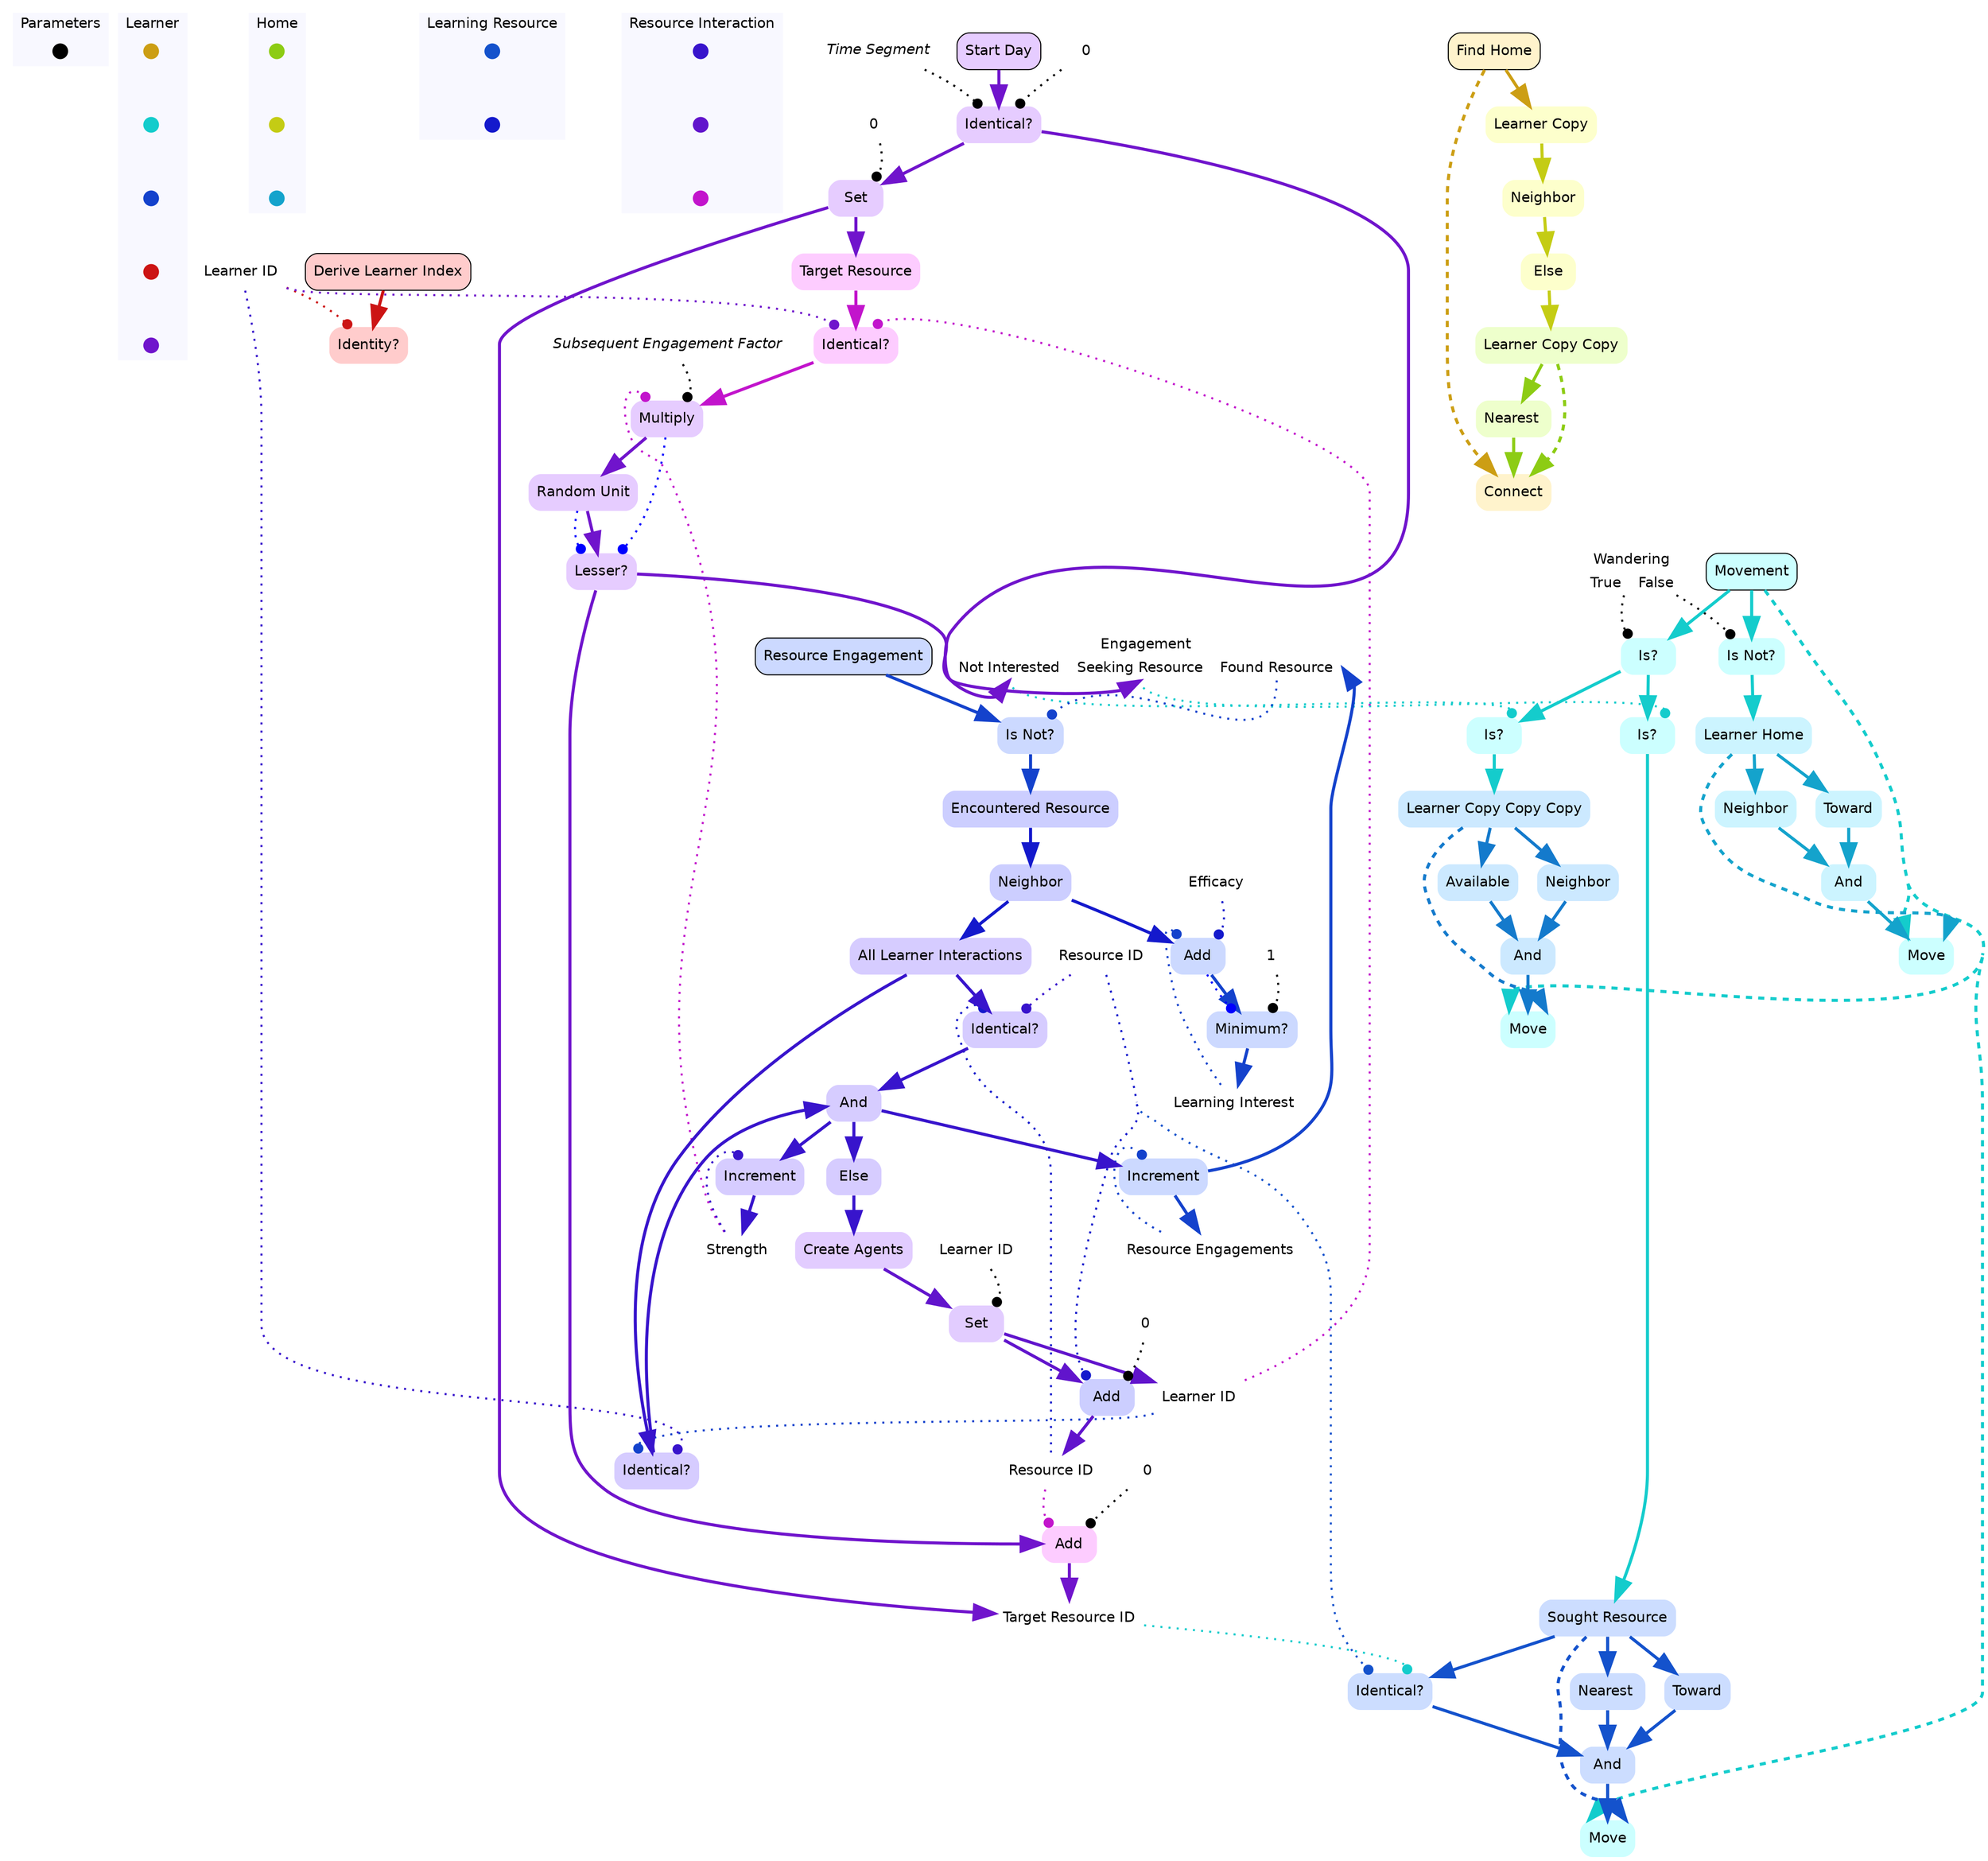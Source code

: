 digraph learner {
	concentrate=true;
	
	subgraph clustercontextKey {
		fontname=Helvetica;
		label="Parameters";
		style="filled";
		fillcolor=ghostwhite;
		color=white;
		labeljust=l;
		contextOverview [style=filled,shape=point,fixedsize=true,width=.2,height=.2,fontcolor=white,color="black",label=""];
	}
	subgraph clusterlearnerKey {
		fontname=Helvetica;
		nodesep=0.1;
		style="filled";
		fillcolor=ghostwhite;
		label="Learner";
		color=white;
		labeljust=l;
		findHomeOverview [fontname=Helvetica,style=filled,shape=point,fixedsize=true,width=.2,height=.2,fontcolor=white,color="0.125, 0.9 , 0.8",label="",URL="learner__Overview.svg"];
		movementOverview [fontname=Helvetica,style=filled,shape=point,fixedsize=true,width=.2,height=.2,fontcolor=white,color="0.5, 0.9 , 0.8",label="",URL="learner__Overview.svg"];
		resourceEngagementOverview [fontname=Helvetica,style=filled,shape=point,fixedsize=true,width=.2,height=.2,fontcolor=white,color="0.625, 0.9 , 0.8",label="",URL="learner__Overview.svg"];
		deriveLearnerIndexOverview [fontname=Helvetica,style=filled,shape=point,fixedsize=true,width=.2,height=.2,fontcolor=white,color="0.0, 0.9 , 0.8",label="",URL="learner__Overview.svg"];
		startDayOverview [fontname=Helvetica,style=filled,shape=point,fixedsize=true,width=.2,height=.2,fontcolor=white,color="0.75, 0.9 , 0.8",label="",URL="learner__Overview.svg"];
findHomeOverview -> movementOverview -> resourceEngagementOverview -> deriveLearnerIndexOverview -> startDayOverview [style=invis];
	}
	subgraph clusterhomeKey {
		fontname=Helvetica;
		nodesep=0.1;
		style="filled";
		fillcolor=ghostwhite;
		label="Home";
		color=white;
		labeljust=l;
		learnerCopyCopyOverview [fontname=Helvetica,style=filled,shape=point,fixedsize=true,width=.2,height=.2,fontcolor=white,color="0.224, 0.9 , 0.8",label="",URL="home__Overview.svg"];
		learnerCopyOverview [fontname=Helvetica,style=filled,shape=point,fixedsize=true,width=.2,height=.2,fontcolor=white,color="0.174, 0.9 , 0.8",label="",URL="home__Overview.svg"];
		learnerHomeOverview [fontname=Helvetica,style=filled,shape=point,fixedsize=true,width=.2,height=.2,fontcolor=white,color="0.537, 0.9 , 0.8",label="",URL="home__Overview.svg"];
learnerCopyCopyOverview -> learnerCopyOverview -> learnerHomeOverview [style=invis];
	}
	subgraph clusterlearningResourceKey {
		fontname=Helvetica;
		nodesep=0.1;
		style="filled";
		fillcolor=ghostwhite;
		label="Learning Resource";
		color=white;
		labeljust=l;
		soughtResourceOverview [fontname=Helvetica,style=filled,shape=point,fixedsize=true,width=.2,height=.2,fontcolor=white,color="0.611, 0.9 , 0.8",label="",URL="learningResource__Overview.svg"];
		encounteredResourceOverview [fontname=Helvetica,style=filled,shape=point,fixedsize=true,width=.2,height=.2,fontcolor=white,color="0.662, 0.9 , 0.8",label="",URL="learningResource__Overview.svg"];
soughtResourceOverview -> encounteredResourceOverview [style=invis];
	}
	subgraph clusterresourceInteractionKey {
		fontname=Helvetica;
		nodesep=0.1;
		style="filled";
		fillcolor=ghostwhite;
		label="Resource Interaction";
		color=white;
		labeljust=l;
		allLearnerInteractionsOverview [fontname=Helvetica,style=filled,shape=point,fixedsize=true,width=.2,height=.2,fontcolor=white,color="0.699, 0.9 , 0.8",label="",URL="resourceInteraction__Overview.svg"];
		createAgentsOverview [fontname=Helvetica,style=filled,shape=point,fixedsize=true,width=.2,height=.2,fontcolor=white,color="0.736, 0.9 , 0.8",label="",URL="resourceInteraction__Overview.svg"];
		targetResourceOverview [fontname=Helvetica,style=filled,shape=point,fixedsize=true,width=.2,height=.2,fontcolor=white,color="0.824, 0.9 , 0.8",label="",URL="resourceInteraction__Overview.svg"];
allLearnerInteractionsOverview -> createAgentsOverview -> targetResourceOverview [style=invis];
	}
		learnerlearnerID [shape=none,fontsize=14,style="filled",fontname=Helvetica,color=none,fillcolor=white,label="Learner ID"];

//subgraph clusterderiveLearnerIndex {
	//style=filled;
	//color=white;
	//fillcolor="0.0, 0.0, 0.98";
		deriveLearnerIndex [shape=box,style="rounded,filled",fontname=Helvetica,color=black,fillcolor="0.0, 0.2, 1.0",label="Derive Learner Index",URL="learner_deriveLearnerIndex.svg"];
	deriveLearnerIndex ->  identityLearnerID [color="0.0, 0.9 , 0.8",penwidth=3.0,arrowsize=2.0];
		identityLearnerID [shape=none,style="rounded,filled",fontname=Helvetica,color="0.0, 0.2, 1.0",label="Identity?"];
//}
		learnerlearnerID -> identityLearnerID:nw [style=dotted,arrowhead=dot,color="0.0, 0.9 , 0.8",penwidth=2.0];

//subgraph clusterfindHome {
	//style=filled;
	//color=white;
	//fillcolor="0.0, 0.0, 0.98";
		findHome [shape=box,style="rounded,filled",fontname=Helvetica,color=black,fillcolor="0.125, 0.2, 1.0",label="Find Home",URL="learner_findHome.svg"];
	findHome ->  learnerCopy [color="0.125, 0.9 , 0.8",penwidth=3.0,arrowsize=2.0];
		learnerCopyCopy [shape=none,style="rounded,filled",fontname=Helvetica,color=gray,fillcolor="0.224, 0.2, 1.0",label="Learner Copy Copy"];
	learnerCopyCopy ->  nearestQuery [color="0.224, 0.9 , 0.8",penwidth=3.0,arrowsize=2.0];
		not__Or_NeighborQuery_ [shape=none,style="rounded,filled",fontname=Helvetica,color="0.174, 0.2, 1.0",label="Else"];
	not__Or_NeighborQuery_ ->  learnerCopyCopy [color="0.174, 0.9 , 0.8",penwidth=3.0,arrowsize=2.0];
		connectLearner [shape=none,style="rounded,filled",fontname=Helvetica,color="0.125, 0.2, 1.0",label="Connect"];
	findHome ->  connectLearner:nw [style=dashed,color="0.125, 0.9 , 0.8",penwidth=3.0,arrowsize=2.0];
	learnerCopyCopy -> connectLearner:ne [style=dashed,color="0.224, 0.9 , 0.8",penwidth=3.0,arrowsize=2.0];
		neighborQuery [shape=none,style="rounded,filled",fontname=Helvetica,color="0.174, 0.2, 1.0",label="Neighbor"];
	neighborQuery ->  not__Or_NeighborQuery_ [color="0.174, 0.9 , 0.8",penwidth=3.0,arrowsize=2.0];
		learnerCopy [shape=none,style="rounded,filled",fontname=Helvetica,color=gray,fillcolor="0.174, 0.2, 1.0",label="Learner Copy"];
	learnerCopy ->  neighborQuery [color="0.174, 0.9 , 0.8",penwidth=3.0,arrowsize=2.0];
		nearestQuery [shape=none,style="rounded,filled",fontname=Helvetica,color="0.224, 0.2, 1.0",label="Nearest "];
	nearestQuery ->  connectLearner [color="0.224, 0.9 , 0.8",penwidth=3.0,arrowsize=2.0];
//}
		learnerengagementRecord [shape=record,fontname=Helvetica,style=filled,color=none,fillcolor=white,label="{<learnerengagement> Engagement | {<learnerengagementnotInterested> Not Interested|<learnerengagementseekingResource> Seeking Resource|<learnerengagementfoundResource> Found Resource}}"];
		simpleResourcessubsequentEngagementFactor [shape=none,fontsize=14,style="filled",fontname=Helvetica,color=none,fillcolor=white,label=<<i>Subsequent Engagement Factor </i>>];
		resourceInteractionstrength [shape=none,fontsize=14,style="filled",fontname=Helvetica,color=none,fillcolor=white,label="Strength"];
		resourceInteractionresourceID [shape=none,fontsize=14,style="filled",fontname=Helvetica,color=none,fillcolor=white,label="Resource ID"];
		learnertargetResourceID [shape=none,fontsize=14,style="filled",fontname=Helvetica,color=none,fillcolor=white,label="Target Resource ID"];
		simpleResourcestimeSegment [shape=none,fontsize=14,style="filled",fontname=Helvetica,color=none,fillcolor=white,label=<<i>Time Segment</i>>];
		learnerengagementRecord [shape=record,fontname=Helvetica,style=filled,color=none,fillcolor=white,label="{<learnerengagement> Engagement | {<learnerengagementnotInterested> Not Interested|<learnerengagementseekingResource> Seeking Resource|<learnerengagementfoundResource> Found Resource}}"];
		resourceInteractionlearnerID [shape=none,fontsize=14,style="filled",fontname=Helvetica,color=none,fillcolor=white,label="Learner ID"];
		learnerlearnerID [shape=none,fontsize=14,style="filled",fontname=Helvetica,color=none,fillcolor=white,label="Learner ID"];

//subgraph clusterstartDay {
	//style=filled;
	//color=white;
	//fillcolor="0.0, 0.0, 0.98";
		startDay [shape=box,style="rounded,filled",fontname=Helvetica,color=black,fillcolor="0.75, 0.2, 1.0",label="Start Day",URL="learner_startDay.svg"];
	startDay ->  timeSegmentIdenticalZeroQuery [color="0.75, 0.9 , 0.8",penwidth=3.0,arrowsize=2.0];
		strengthMultiplySubsequentEngagementFactor [shape=none,style="rounded,filled",fontname=Helvetica,color="0.75, 0.2, 1.0",label="Multiply"];
	strengthMultiplySubsequentEngagementFactor ->  randomUnit [color="0.75, 0.9 , 0.8",penwidth=3.0,arrowsize=2.0];
		randomUnitLesserStrengthMultiplySubsequentEngagementFactorQuery [shape=none,style="rounded,filled",fontname=Helvetica,color="0.75, 0.2, 1.0",label="Lesser?"];
	randomUnitLesserStrengthMultiplySubsequentEngagementFactorQuery ->  resourceIDAddZeroCopy [color="0.75, 0.9 , 0.8",penwidth=3.0,arrowsize=2.0];
			randomUnitLesserStrengthMultiplySubsequentEngagementFactorQuery ->  learnerengagementRecord:learnerengagementseekingResource [color="0.75, 0.9 , 0.8",penwidth=3.0,arrowsize=2.0];
		resourceIDAddZeroCopy [shape=none,style="rounded,filled",fontname=Helvetica,color="0.824, 0.2, 1.0",label="Add"];
			resourceIDAddZeroCopy ->  learnertargetResourceID [color="0.75, 0.9 , 0.8",penwidth=3.0,arrowsize=2.0];

		setTargetResourceIDToZero [shape=none,style="rounded,filled",fontname=Helvetica,color="0.75, 0.2, 1.0",label="Set"];
	setTargetResourceIDToZero ->  targetResource [color="0.75, 0.9 , 0.8",penwidth=3.0,arrowsize=2.0];
		timeSegmentIdenticalZeroQuery [shape=none,style="rounded,filled",fontname=Helvetica,color="0.75, 0.2, 1.0",label="Identical?"];
		timeSegmentIdenticalZeroQuery ->  setTargetResourceIDToZero [color="0.75, 0.9 , 0.8",penwidth=3.0,arrowsize=2.0];
	setTargetResourceIDToZero ->  learnertargetResourceID [color="0.75, 0.9 , 0.8",penwidth=3.0,arrowsize=2.0];
			timeSegmentIdenticalZeroQuery ->  learnerengagementRecord:learnerengagementnotInterested [color="0.75, 0.9 , 0.8",penwidth=3.0,arrowsize=2.0];
		randomUnit [shape=none,style="rounded,filled",fontname=Helvetica,color="0.75, 0.2, 1.0",label="Random Unit"];
	randomUnit ->  randomUnitLesserStrengthMultiplySubsequentEngagementFactorQuery [color="0.75, 0.9 , 0.8",penwidth=3.0,arrowsize=2.0];
		learnerIDIdenticalLearnerIDQueryCopy [shape=none,style="rounded,filled",fontname=Helvetica,color="0.824, 0.2, 1.0",label="Identical?"];
	learnerIDIdenticalLearnerIDQueryCopy ->  strengthMultiplySubsequentEngagementFactor [color="0.824, 0.9 , 0.8",penwidth=3.0,arrowsize=2.0];
		targetResource [shape=none,style="rounded,filled",fontname=Helvetica,color=gray,fillcolor="0.824, 0.2, 1.0",label="Target Resource"];
	targetResource ->  learnerIDIdenticalLearnerIDQueryCopy [color="0.824, 0.9 , 0.8",penwidth=3.0,arrowsize=2.0];
//}
		resourceInteractionstrength -> strengthMultiplySubsequentEngagementFactor:nw [style=dotted,arrowhead=dot,color="0.824, 0.9 , 0.8",penwidth=2.0];
		simpleResourcessubsequentEngagementFactor -> strengthMultiplySubsequentEngagementFactor:ne [style=dotted,arrowhead=dot,color=black,penwidth=2.0];
		strengthMultiplySubsequentEngagementFactor -> randomUnitLesserStrengthMultiplySubsequentEngagementFactorQuery:ne [style=dotted,arrowhead=dot,color=blue,penwidth=2.0];
		randomUnit -> randomUnitLesserStrengthMultiplySubsequentEngagementFactorQuery:nw [style=dotted,arrowhead=dot,color=blue,penwidth=2.0];
		resourceInteractionresourceID -> resourceIDAddZeroCopy:nw [style=dotted,arrowhead=dot,color="0.824, 0.9 , 0.8",penwidth=2.0];
	
		importxyxresourceIDAddZeroCopyfunctionszero0 [fontname=Helvetica,shape=none,label="0"];
		importxyxresourceIDAddZeroCopyfunctionszero0 -> resourceIDAddZeroCopy:ne [style=dotted,arrowhead=dot,color=black,penwidth=2.0];

		importabcsetTargetResourceIDToZerofunctionszero [fontname=Helvetica,shape=none,label="0"];
		importabcsetTargetResourceIDToZerofunctionszero -> setTargetResourceIDToZero:"ne" [style=dotted,arrowhead=dot,color=black,penwidth=2.0];
		simpleResourcestimeSegment -> timeSegmentIdenticalZeroQuery:nw [style=dotted,arrowhead=dot,color=black,penwidth=2.0];
	
		importxyxtimeSegmentIdenticalZeroQueryfunctionszero0 [fontname=Helvetica,shape=none,label="0"];
		importxyxtimeSegmentIdenticalZeroQueryfunctionszero0 -> timeSegmentIdenticalZeroQuery:ne [style=dotted,arrowhead=dot,color=black,penwidth=2.0];
		learnerlearnerID -> learnerIDIdenticalLearnerIDQueryCopy:nw [style=dotted,arrowhead=dot,color="0.75, 0.9 , 0.8",penwidth=2.0];
		resourceInteractionlearnerID -> learnerIDIdenticalLearnerIDQueryCopy:ne [style=dotted,arrowhead=dot,color="0.824, 0.9 , 0.8",penwidth=2.0];
		learnerengagementRecord [shape=record,fontname=Helvetica,style=filled,color=none,fillcolor=white,label="{<learnerengagement> Engagement | {<learnerengagementnotInterested> Not Interested|<learnerengagementseekingResource> Seeking Resource|<learnerengagementfoundResource> Found Resource}}"];
		simpleResourceswanderingRecord [shape=record,fontname=Helvetica,style=filled,color=none,fillcolor=white,label="{<simpleResourceswanderingRecord> Wandering | {<true> True| <false> False}}"];
		learningResourceresourceID [shape=none,fontsize=14,style="filled",fontname=Helvetica,color=none,fillcolor=white,label="Resource ID"];
		learnertargetResourceID [shape=none,fontsize=14,style="filled",fontname=Helvetica,color=none,fillcolor=white,label="Target Resource ID"];

//subgraph clustermovement {
	//style=filled;
	//color=white;
	//fillcolor="0.0, 0.0, 0.98";
		movement [shape=box,style="rounded,filled",fontname=Helvetica,color=black,fillcolor="0.5, 0.2, 1.0",label="Movement",URL="learner_movement.svg"];
	movement ->  identityWanderingQuery [color="0.5, 0.9 , 0.8",penwidth=3.0,arrowsize=2.0];
	movement ->  notWanderingQuery [color="0.5, 0.9 , 0.8",penwidth=3.0,arrowsize=2.0];
		notWanderingQuery [shape=none,style="rounded,filled",fontname=Helvetica,color="0.5, 0.2, 1.0",label="Is Not?"];
	notWanderingQuery ->  learnerHome [color="0.5, 0.9 , 0.8",penwidth=3.0,arrowsize=2.0];
		availableQueryCopy [shape=none,style="rounded,filled",fontname=Helvetica,color="0.574, 0.2, 1.0",label="Available"];
	availableQueryCopy ->  _And_NeighborQueryCopyCopy [color="0.574, 0.9 , 0.8",penwidth=3.0,arrowsize=2.0];
		learnerCopyCopyCopy [shape=none,style="rounded,filled",fontname=Helvetica,color=gray,fillcolor="0.574, 0.2, 1.0",label="Learner Copy Copy Copy"];
	learnerCopyCopyCopy ->  neighborQueryCopyCopy [color="0.574, 0.9 , 0.8",penwidth=3.0,arrowsize=2.0];
	learnerCopyCopyCopy ->  availableQueryCopy [color="0.574, 0.9 , 0.8",penwidth=3.0,arrowsize=2.0];
		_SoughtResourceAndTowardQueryCopy_ [shape=none,style="rounded,filled",fontname=Helvetica,color="0.611, 0.2, 1.0",label="And"];
	_SoughtResourceAndTowardQueryCopy_ ->  moveLearnerCopyCopy [color="0.611, 0.9 , 0.8",penwidth=3.0,arrowsize=2.0];
		towardQuery [shape=none,style="rounded,filled",fontname=Helvetica,color="0.537, 0.2, 1.0",label="Toward"];
	towardQuery ->  _TowardQueryAndAvailableQueryCopy_ [color="0.537, 0.9 , 0.8",penwidth=3.0,arrowsize=2.0];
		_And_NeighborQueryCopyCopy [shape=none,style="rounded,filled",fontname=Helvetica,color="0.574, 0.2, 1.0",label="And"];
	_And_NeighborQueryCopyCopy ->  moveLearnerCopy [color="0.574, 0.9 , 0.8",penwidth=3.0,arrowsize=2.0];
		nearestQueryCopy [shape=none,style="rounded,filled",fontname=Helvetica,color="0.611, 0.2, 1.0",label="Nearest "];
	nearestQueryCopy ->  _SoughtResourceAndTowardQueryCopy_ [color="0.611, 0.9 , 0.8",penwidth=3.0,arrowsize=2.0];
		resourceIDIdenticalTargetResourceIDQuery [shape=none,style="rounded,filled",fontname=Helvetica,color="0.611, 0.2, 1.0",label="Identical?"];
	resourceIDIdenticalTargetResourceIDQuery ->  _SoughtResourceAndTowardQueryCopy_ [color="0.611, 0.9 , 0.8",penwidth=3.0,arrowsize=2.0];
		_TowardQueryAndAvailableQueryCopy_ [shape=none,style="rounded,filled",fontname=Helvetica,color="0.537, 0.2, 1.0",label="And"];
	_TowardQueryAndAvailableQueryCopy_ ->  moveHome [color="0.537, 0.9 , 0.8",penwidth=3.0,arrowsize=2.0];
		soughtResource [shape=none,style="rounded,filled",fontname=Helvetica,color=gray,fillcolor="0.611, 0.2, 1.0",label="Sought Resource"];
	soughtResource ->  resourceIDIdenticalTargetResourceIDQuery [color="0.611, 0.9 , 0.8",penwidth=3.0,arrowsize=2.0];
	soughtResource ->  towardQueryCopy [color="0.611, 0.9 , 0.8",penwidth=3.0,arrowsize=2.0];
	soughtResource ->  nearestQueryCopy [color="0.611, 0.9 , 0.8",penwidth=3.0,arrowsize=2.0];
		neighborQueryCopyCopy [shape=none,style="rounded,filled",fontname=Helvetica,color="0.574, 0.2, 1.0",label="Neighbor"];
	neighborQueryCopyCopy ->  _And_NeighborQueryCopyCopy [color="0.574, 0.9 , 0.8",penwidth=3.0,arrowsize=2.0];
		towardQueryCopy [shape=none,style="rounded,filled",fontname=Helvetica,color="0.611, 0.2, 1.0",label="Toward"];
	towardQueryCopy ->  _SoughtResourceAndTowardQueryCopy_ [color="0.611, 0.9 , 0.8",penwidth=3.0,arrowsize=2.0];
		identityWanderingQuery [shape=none,style="rounded,filled",fontname=Helvetica,color="0.5, 0.2, 1.0",label="Is?"];
	identityWanderingQuery ->  engagementIdenticalSeekingResourceQuery [color="0.5, 0.9 , 0.8",penwidth=3.0,arrowsize=2.0];
	identityWanderingQuery ->  engagementIdenticalNotInterestedQuery [color="0.5, 0.9 , 0.8",penwidth=3.0,arrowsize=2.0];
		engagementIdenticalNotInterestedQuery [shape=none,style="rounded,filled",fontname=Helvetica,color="0.5, 0.2, 1.0",label="Is?"];
	engagementIdenticalNotInterestedQuery ->  learnerCopyCopyCopy [color="0.5, 0.9 , 0.8",penwidth=3.0,arrowsize=2.0];
		neighborQueryCopy [shape=none,style="rounded,filled",fontname=Helvetica,color="0.537, 0.2, 1.0",label="Neighbor"];
	neighborQueryCopy ->  _TowardQueryAndAvailableQueryCopy_ [color="0.537, 0.9 , 0.8",penwidth=3.0,arrowsize=2.0];
		engagementIdenticalSeekingResourceQuery [shape=none,style="rounded,filled",fontname=Helvetica,color="0.5, 0.2, 1.0",label="Is?"];
	engagementIdenticalSeekingResourceQuery ->  soughtResource [color="0.5, 0.9 , 0.8",penwidth=3.0,arrowsize=2.0];
		learnerHome [shape=none,style="rounded,filled",fontname=Helvetica,color=gray,fillcolor="0.537, 0.2, 1.0",label="Learner Home"];
	learnerHome ->  neighborQueryCopy [color="0.537, 0.9 , 0.8",penwidth=3.0,arrowsize=2.0];
	learnerHome ->  towardQuery [color="0.537, 0.9 , 0.8",penwidth=3.0,arrowsize=2.0];
		moveLearnerCopy [shape=none,style="rounded,filled",fontname=Helvetica,color="0.5, 0.2, 1.0",label="Move"];
	movement ->  moveLearnerCopy:nw [style=dashed,color="0.5, 0.9 , 0.8",penwidth=3.0,arrowsize=2.0];
	learnerCopyCopyCopy -> moveLearnerCopy:ne [style=dashed,color="0.574, 0.9 , 0.8",penwidth=3.0,arrowsize=2.0];
		moveLearnerCopyCopy [shape=none,style="rounded,filled",fontname=Helvetica,color="0.5, 0.2, 1.0",label="Move"];
	movement ->  moveLearnerCopyCopy:nw [style=dashed,color="0.5, 0.9 , 0.8",penwidth=3.0,arrowsize=2.0];
	soughtResource -> moveLearnerCopyCopy:ne [style=dashed,color="0.611, 0.9 , 0.8",penwidth=3.0,arrowsize=2.0];
		moveHome [shape=none,style="rounded,filled",fontname=Helvetica,color="0.5, 0.2, 1.0",label="Move"];
	movement ->  moveHome:nw [style=dashed,color="0.5, 0.9 , 0.8",penwidth=3.0,arrowsize=2.0];
	learnerHome -> moveHome:ne [style=dashed,color="0.537, 0.9 , 0.8",penwidth=3.0,arrowsize=2.0];
//}
		simpleResourceswanderingRecord -> notWanderingQuery:nw [style=dotted,arrowhead=dot,color=black,penwidth=2.0];
		learningResourceresourceID -> resourceIDIdenticalTargetResourceIDQuery:nw [style=dotted,arrowhead=dot,color="0.611, 0.9 , 0.8",penwidth=2.0];
		learnertargetResourceID -> resourceIDIdenticalTargetResourceIDQuery:ne [style=dotted,arrowhead=dot,color="0.5, 0.9 , 0.8",penwidth=2.0];
		simpleResourceswanderingRecord -> identityWanderingQuery:nw [style=dotted,arrowhead=dot,color=black,penwidth=2.0];
		learnerengagementRecord:learnerengagementnotInterested -> engagementIdenticalNotInterestedQuery:ne [style=dotted,arrowhead=dot,color="0.5, 0.9 , 0.8",penwidth=2.0];
		learnerengagementRecord:learnerengagementseekingResource -> engagementIdenticalSeekingResourceQuery:ne [style=dotted,arrowhead=dot,color="0.5, 0.9 , 0.8",penwidth=2.0];
		learnerengagementRecord [shape=record,fontname=Helvetica,style=filled,color=none,fillcolor=white,label="{<learnerengagement> Engagement | {<learnerengagementnotInterested> Not Interested|<learnerengagementseekingResource> Seeking Resource|<learnerengagementfoundResource> Found Resource}}"];
		learnerlearningInterest [shape=none,fontsize=14,style="filled",fontname=Helvetica,color=none,fillcolor=white,label="Learning Interest"];
		learningResourceefficacy [shape=none,fontsize=14,style="filled",fontname=Helvetica,color=none,fillcolor=white,label="Efficacy"];
		learnerengagementRecord [shape=record,fontname=Helvetica,style=filled,color=none,fillcolor=white,label="{<learnerengagement> Engagement | {<learnerengagementnotInterested> Not Interested|<learnerengagementseekingResource> Seeking Resource|<learnerengagementfoundResource> Found Resource}}"];
		learnerresourceEngagements [shape=none,fontsize=14,style="filled",fontname=Helvetica,color=none,fillcolor=white,label="Resource Engagements"];
		resourceInteractionresourceID [shape=none,fontsize=14,style="filled",fontname=Helvetica,color=none,fillcolor=white,label="Resource ID"];
		learningResourceresourceID [shape=none,fontsize=14,style="filled",fontname=Helvetica,color=none,fillcolor=white,label="Resource ID"];
		resourceInteractionstrength [shape=none,fontsize=14,style="filled",fontname=Helvetica,color=none,fillcolor=white,label="Strength"];
		resourceInteractionlearnerID [shape=none,fontsize=14,style="filled",fontname=Helvetica,color=none,fillcolor=white,label="Learner ID"];
		learnerlearnerID [shape=none,fontsize=14,style="filled",fontname=Helvetica,color=none,fillcolor=white,label="Learner ID"];

//subgraph clusterresourceEngagement {
	//style=filled;
	//color=white;
	//fillcolor="0.0, 0.0, 0.98";
		resourceEngagement [shape=box,style="rounded,filled",fontname=Helvetica,color=black,fillcolor="0.625, 0.2, 1.0",label="Resource Engagement",URL="learner_resourceEngagement.svg"];
	resourceEngagement ->  engagementIdenticalNotEngagedTodayQuery [color="0.625, 0.9 , 0.8",penwidth=3.0,arrowsize=2.0];
		learningInterestAddEfficacy [shape=none,style="rounded,filled",fontname=Helvetica,color="0.625, 0.2, 1.0",label="Add"];
	learningInterestAddEfficacy ->  minimum_LearningInterestAddEfficacyUnit_ [color="0.625, 0.9 , 0.8",penwidth=3.0,arrowsize=2.0];
		allLearnerInteractions [shape=none,style="rounded,filled",fontname=Helvetica,color=gray,fillcolor="0.699, 0.2, 1.0",label="All Learner Interactions"];
	allLearnerInteractions ->  resourceIDIdenticalIDQuery [color="0.699, 0.9 , 0.8",penwidth=3.0,arrowsize=2.0];
	allLearnerInteractions ->  learnerIDIdenticalLearnerIDQuery [color="0.699, 0.9 , 0.8",penwidth=3.0,arrowsize=2.0];
		incrementResourceEngagements [shape=none,style="rounded,filled",fontname=Helvetica,color="0.625, 0.2, 1.0",label="Increment"];
			incrementResourceEngagements ->  learnerengagementRecord:learnerengagementfoundResource [color="0.625, 0.9 , 0.8",penwidth=3.0,arrowsize=2.0];
			incrementResourceEngagements ->  learnerresourceEngagements [color="0.625, 0.9 , 0.8",penwidth=3.0,arrowsize=2.0];
		resourceIDIdenticalIDQuery [shape=none,style="rounded,filled",fontname=Helvetica,color="0.699, 0.2, 1.0",label="Identical?"];
	resourceIDIdenticalIDQuery ->  _And_NeighborQueryCopyCopyCopyCopy [color="0.699, 0.9 , 0.8",penwidth=3.0,arrowsize=2.0];
		_And_NeighborQueryCopyCopyCopyCopy [shape=none,style="rounded,filled",fontname=Helvetica,color="0.699, 0.2, 1.0",label="And"];
	_And_NeighborQueryCopyCopyCopyCopy ->  newStrength [color="0.699, 0.9 , 0.8",penwidth=3.0,arrowsize=2.0];
	_And_NeighborQueryCopyCopyCopyCopy ->  not__Or__And_NeighborQueryCopyCopyCopyCopy_ [color="0.699, 0.9 , 0.8",penwidth=3.0,arrowsize=2.0];
	_And_NeighborQueryCopyCopyCopyCopy ->  incrementResourceEngagements [color="0.699, 0.9 , 0.8",penwidth=3.0,arrowsize=2.0];
		resourceIDAddZero [shape=none,style="rounded,filled",fontname=Helvetica,color="0.662, 0.2, 1.0",label="Add"];
			resourceIDAddZero ->  resourceInteractionresourceID [color="0.736, 0.9 , 0.8",penwidth=3.0,arrowsize=2.0];
		createAgents [shape=none,style="rounded,filled",fontname=Helvetica,color=gray,fillcolor="0.736, 0.2, 1.0",label="Create Agents"];
	createAgents ->  setLearnerIDToLearnerID [color="0.736, 0.9 , 0.8",penwidth=3.0,arrowsize=2.0];
	setLearnerIDToLearnerID ->  resourceInteractionlearnerID [color="0.736, 0.9 , 0.8",penwidth=3.0,arrowsize=2.0];
		encounteredResource [shape=none,style="rounded,filled",fontname=Helvetica,color=gray,fillcolor="0.662, 0.2, 1.0",label="Encountered Resource"];
	encounteredResource ->  neighborQueryCopyCopyCopy [color="0.662, 0.9 , 0.8",penwidth=3.0,arrowsize=2.0];
		not__Or__And_NeighborQueryCopyCopyCopyCopy_ [shape=none,style="rounded,filled",fontname=Helvetica,color="0.699, 0.2, 1.0",label="Else"];
	not__Or__And_NeighborQueryCopyCopyCopyCopy_ ->  createAgents [color="0.699, 0.9 , 0.8",penwidth=3.0,arrowsize=2.0];
		neighborQueryCopyCopyCopy [shape=none,style="rounded,filled",fontname=Helvetica,color="0.662, 0.2, 1.0",label="Neighbor"];
	neighborQueryCopyCopyCopy ->  allLearnerInteractions [color="0.662, 0.9 , 0.8",penwidth=3.0,arrowsize=2.0];
	neighborQueryCopyCopyCopy ->  learningInterestAddEfficacy [color="0.662, 0.9 , 0.8",penwidth=3.0,arrowsize=2.0];
		engagementIdenticalNotEngagedTodayQuery [shape=none,style="rounded,filled",fontname=Helvetica,color="0.625, 0.2, 1.0",label="Is Not?"];
	engagementIdenticalNotEngagedTodayQuery ->  encounteredResource [color="0.625, 0.9 , 0.8",penwidth=3.0,arrowsize=2.0];
		newStrength [shape=none,style="rounded,filled",fontname=Helvetica,color="0.699, 0.2, 1.0",label="Increment"];
			newStrength ->  resourceInteractionstrength [color="0.699, 0.9 , 0.8",penwidth=3.0,arrowsize=2.0];

		setLearnerIDToLearnerID [shape=none,style="rounded,filled",fontname=Helvetica,color="0.736, 0.2, 1.0",label="Set"];
	setLearnerIDToLearnerID ->  resourceIDAddZero [color="0.736, 0.9 , 0.8",penwidth=3.0,arrowsize=2.0];
		learnerIDIdenticalLearnerIDQuery [shape=none,style="rounded,filled",fontname=Helvetica,color="0.699, 0.2, 1.0",label="Identical?"];
	learnerIDIdenticalLearnerIDQuery ->  _And_NeighborQueryCopyCopyCopyCopy [color="0.699, 0.9 , 0.8",penwidth=3.0,arrowsize=2.0];
		minimum_LearningInterestAddEfficacyUnit_ [shape=none,style="rounded,filled",fontname=Helvetica,color="0.625, 0.2, 1.0",label="Minimum?"];
			minimum_LearningInterestAddEfficacyUnit_ ->  learnerlearningInterest [color="0.625, 0.9 , 0.8",penwidth=3.0,arrowsize=2.0];
//}
		learnerlearningInterest -> learningInterestAddEfficacy:nw [style=dotted,arrowhead=dot,color="0.625, 0.9 , 0.8",penwidth=2.0];
		learningResourceefficacy -> learningInterestAddEfficacy:ne [style=dotted,arrowhead=dot,color="0.662, 0.9 , 0.8",penwidth=2.0];
		learnerresourceEngagements -> incrementResourceEngagements:nw [style=dotted,arrowhead=dot,color="0.625, 0.9 , 0.8",penwidth=2.0];
		resourceInteractionresourceID -> resourceIDIdenticalIDQuery:nw [style=dotted,arrowhead=dot,color="0.662, 0.9 , 0.8",penwidth=2.0];
		learningResourceresourceID -> resourceIDIdenticalIDQuery:ne [style=dotted,arrowhead=dot,color="0.699, 0.9 , 0.8",penwidth=2.0];
		learningResourceresourceID -> resourceIDAddZero:nw [style=dotted,arrowhead=dot,color="0.662, 0.9 , 0.8",penwidth=2.0];
	
		importxyxresourceIDAddZerofunctionszero0 [fontname=Helvetica,shape=none,label="0"];
		importxyxresourceIDAddZerofunctionszero0 -> resourceIDAddZero:ne [style=dotted,arrowhead=dot,color=black,penwidth=2.0];
		learnerengagementRecord:learnerengagementfoundResource -> engagementIdenticalNotEngagedTodayQuery:ne [style=dotted,arrowhead=dot,color="0.625, 0.9 , 0.8",penwidth=2.0];
		resourceInteractionstrength -> newStrength:nw [style=dotted,arrowhead=dot,color="0.699, 0.9 , 0.8",penwidth=2.0];

		importabcsetLearnerIDToLearnerIDlearnerlearnerID [fontname=Helvetica,shape=none,label="Learner ID"];
		importabcsetLearnerIDToLearnerIDlearnerlearnerID -> setLearnerIDToLearnerID:"ne" [style=dotted,arrowhead=dot,color=black,penwidth=2.0];
		resourceInteractionlearnerID -> learnerIDIdenticalLearnerIDQuery:nw [style=dotted,arrowhead=dot,color="0.625, 0.9 , 0.8",penwidth=2.0];
		learnerlearnerID -> learnerIDIdenticalLearnerIDQuery:ne [style=dotted,arrowhead=dot,color="0.699, 0.9 , 0.8",penwidth=2.0];
		learningInterestAddEfficacy -> minimum_LearningInterestAddEfficacyUnit_:nw [style=dotted,arrowhead=dot,color=blue,penwidth=2.0];
	
		importxyxminimum_LearningInterestAddEfficacyUnit_functionsunit1 [fontname=Helvetica,shape=none,label="1"];
		importxyxminimum_LearningInterestAddEfficacyUnit_functionsunit1 -> minimum_LearningInterestAddEfficacyUnit_:ne [style=dotted,arrowhead=dot,color=black,penwidth=2.0];
}
